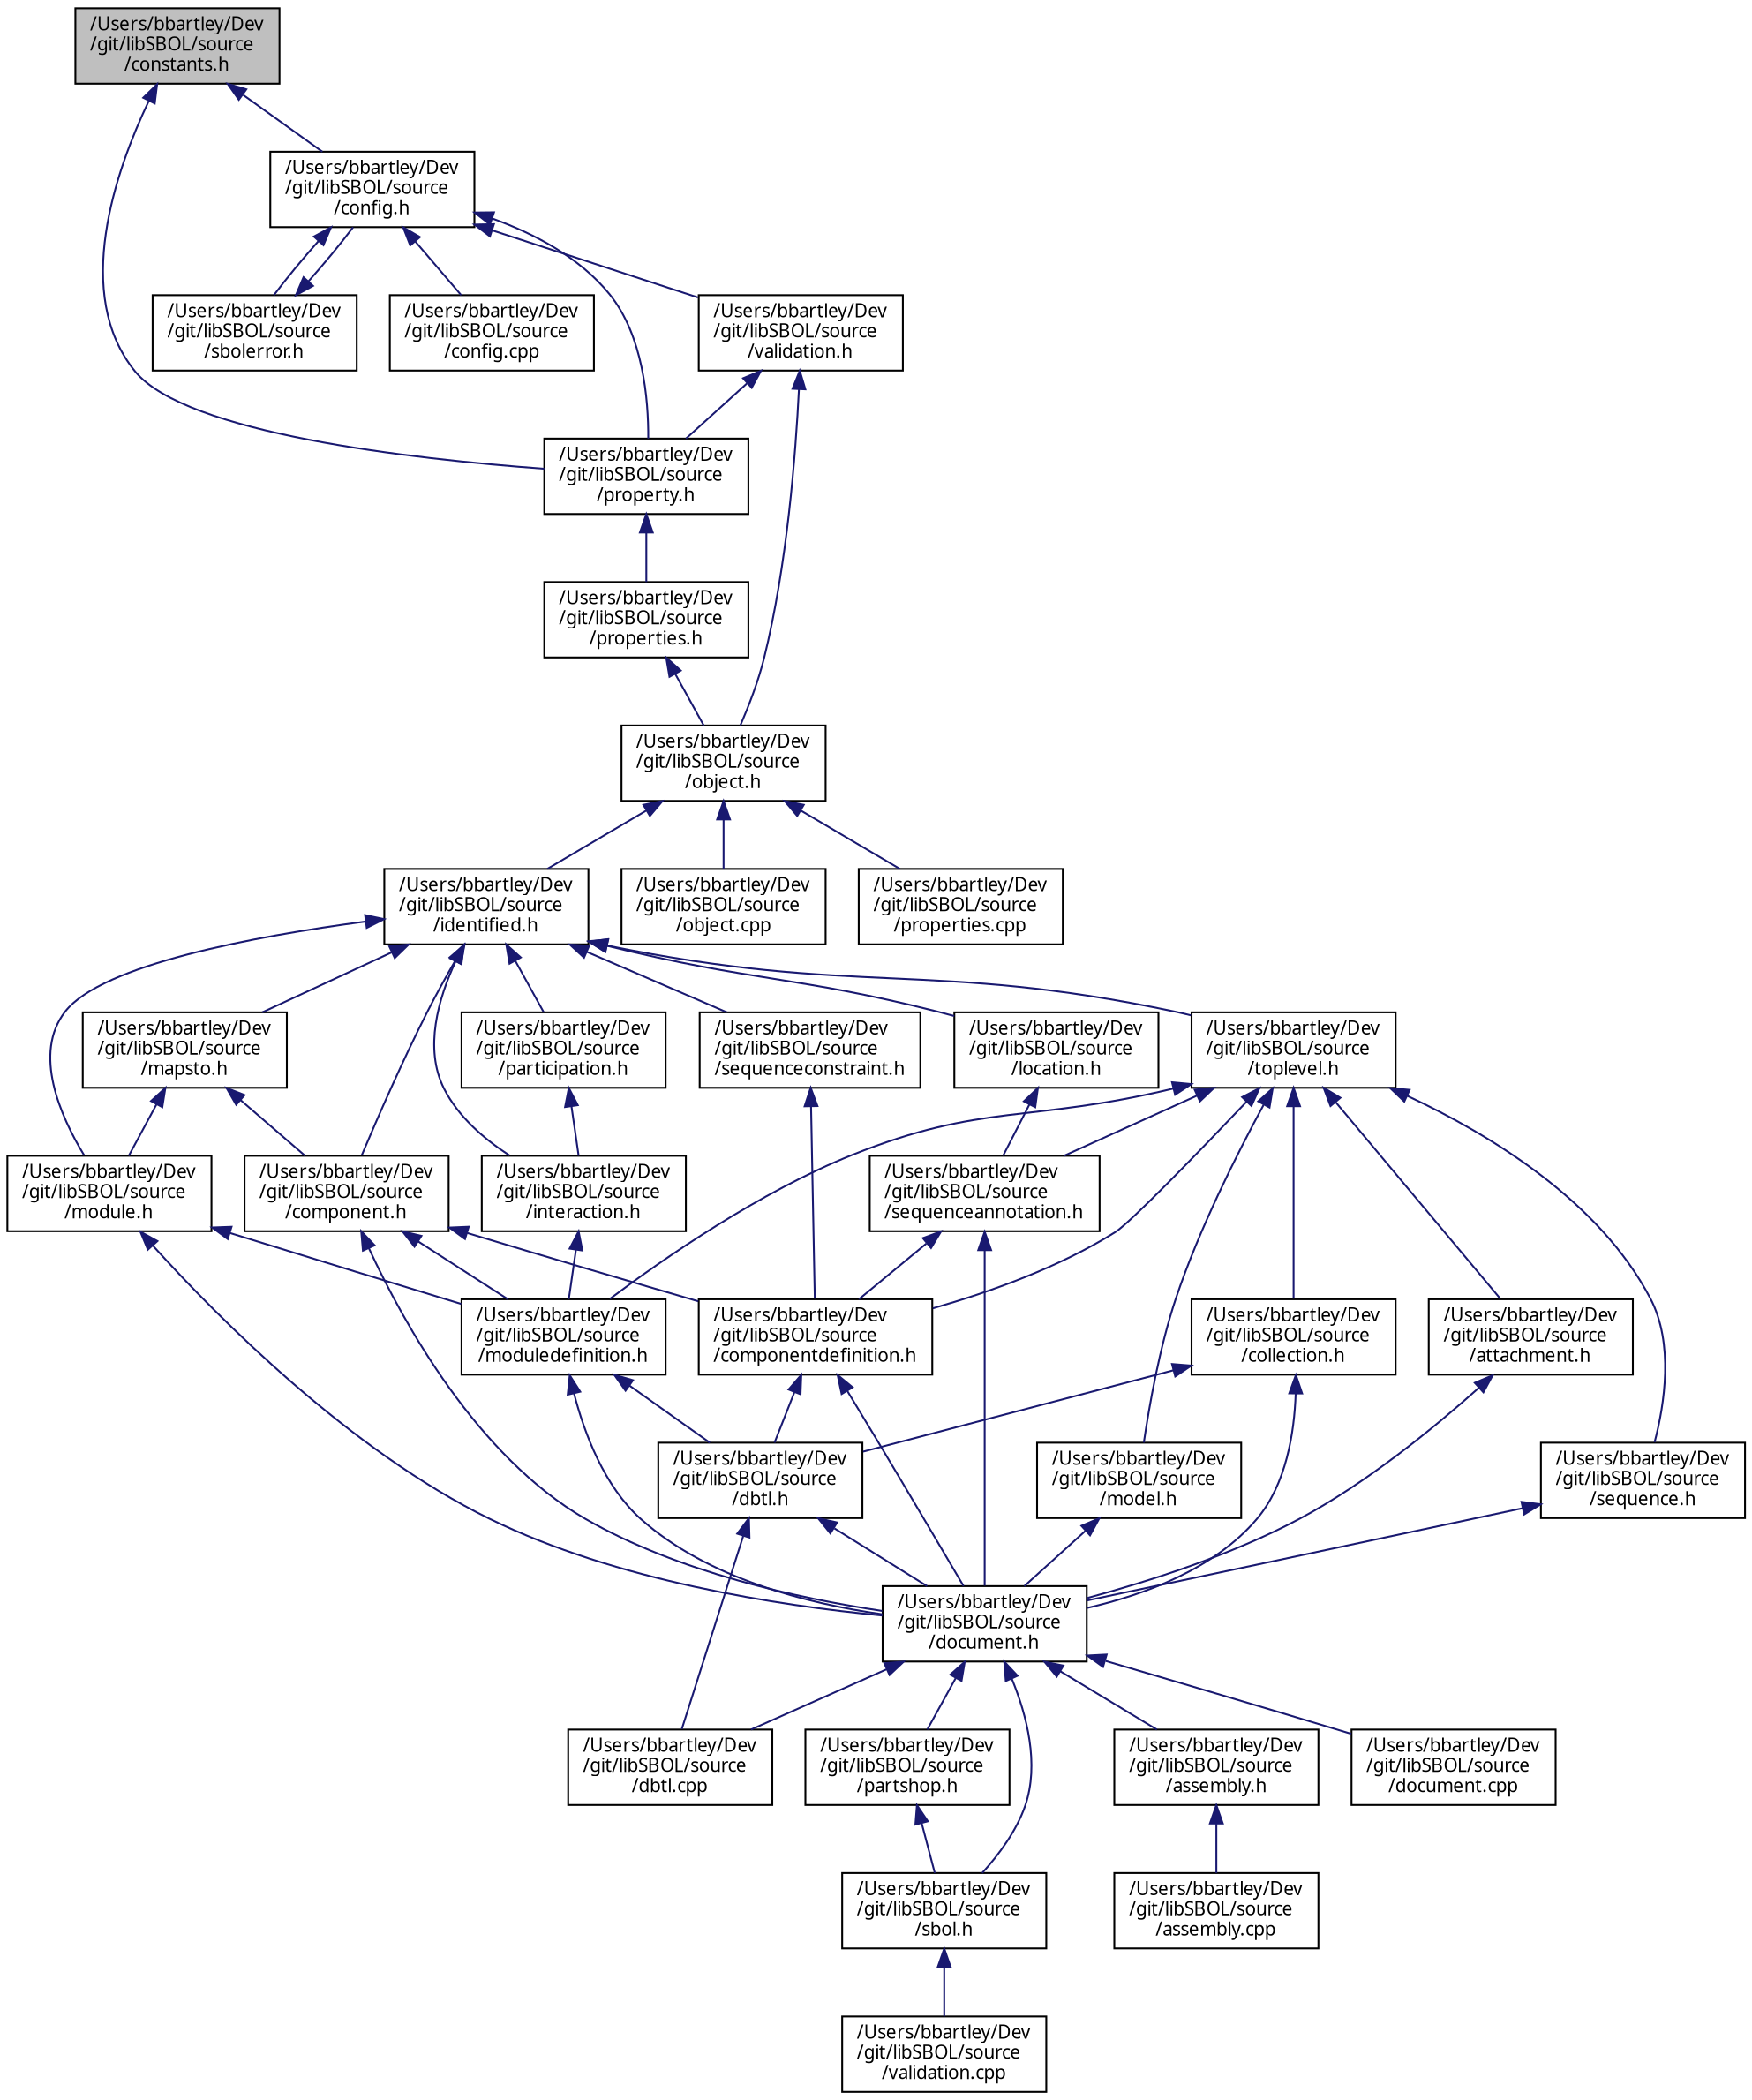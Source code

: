 digraph "/Users/bbartley/Dev/git/libSBOL/source/constants.h"
{
  edge [fontname="FreeSans.ttf",fontsize="10",labelfontname="FreeSans.ttf",labelfontsize="10"];
  node [fontname="FreeSans.ttf",fontsize="10",shape=record];
  Node1 [label="/Users/bbartley/Dev\l/git/libSBOL/source\l/constants.h",height=0.2,width=0.4,color="black", fillcolor="grey75", style="filled", fontcolor="black"];
  Node1 -> Node2 [dir="back",color="midnightblue",fontsize="10",style="solid",fontname="FreeSans.ttf"];
  Node2 [label="/Users/bbartley/Dev\l/git/libSBOL/source\l/config.h",height=0.2,width=0.4,color="black", fillcolor="white", style="filled",URL="$config_8h.html",tooltip="Global library options and configuration methods. "];
  Node2 -> Node3 [dir="back",color="midnightblue",fontsize="10",style="solid",fontname="FreeSans.ttf"];
  Node3 [label="/Users/bbartley/Dev\l/git/libSBOL/source\l/validation.h",height=0.2,width=0.4,color="black", fillcolor="white", style="filled",URL="$validation_8h.html",tooltip="Validation rules. "];
  Node3 -> Node4 [dir="back",color="midnightblue",fontsize="10",style="solid",fontname="FreeSans.ttf"];
  Node4 [label="/Users/bbartley/Dev\l/git/libSBOL/source\l/object.h",height=0.2,width=0.4,color="black", fillcolor="white", style="filled",URL="$object_8h.html",tooltip="SBOLObject class (a low-level, abstract class) "];
  Node4 -> Node5 [dir="back",color="midnightblue",fontsize="10",style="solid",fontname="FreeSans.ttf"];
  Node5 [label="/Users/bbartley/Dev\l/git/libSBOL/source\l/identified.h",height=0.2,width=0.4,color="black", fillcolor="white", style="filled",URL="$identified_8h.html",tooltip="Identified class. "];
  Node5 -> Node6 [dir="back",color="midnightblue",fontsize="10",style="solid",fontname="FreeSans.ttf"];
  Node6 [label="/Users/bbartley/Dev\l/git/libSBOL/source\l/toplevel.h",height=0.2,width=0.4,color="black", fillcolor="white", style="filled",URL="$toplevel_8h.html",tooltip="TopLevel class. "];
  Node6 -> Node7 [dir="back",color="midnightblue",fontsize="10",style="solid",fontname="FreeSans.ttf"];
  Node7 [label="/Users/bbartley/Dev\l/git/libSBOL/source\l/componentdefinition.h",height=0.2,width=0.4,color="black", fillcolor="white", style="filled",URL="$componentdefinition_8h.html",tooltip="ComponentDefinition class. "];
  Node7 -> Node8 [dir="back",color="midnightblue",fontsize="10",style="solid",fontname="FreeSans.ttf"];
  Node8 [label="/Users/bbartley/Dev\l/git/libSBOL/source\l/document.h",height=0.2,width=0.4,color="black", fillcolor="white", style="filled",URL="$document_8h.html",tooltip="Document class, serialization method, and some low-level accessor methods. "];
  Node8 -> Node9 [dir="back",color="midnightblue",fontsize="10",style="solid",fontname="FreeSans.ttf"];
  Node9 [label="/Users/bbartley/Dev\l/git/libSBOL/source\l/assembly.h",height=0.2,width=0.4,color="black", fillcolor="white", style="filled",URL="$assembly_8h.html",tooltip="Convenience methods for manipulating primary sequence structure. "];
  Node9 -> Node10 [dir="back",color="midnightblue",fontsize="10",style="solid",fontname="FreeSans.ttf"];
  Node10 [label="/Users/bbartley/Dev\l/git/libSBOL/source\l/assembly.cpp",height=0.2,width=0.4,color="black", fillcolor="white", style="filled",URL="$assembly_8cpp.html",tooltip="Convenience methods for manipulating primary sequence structure. "];
  Node8 -> Node11 [dir="back",color="midnightblue",fontsize="10",style="solid",fontname="FreeSans.ttf"];
  Node11 [label="/Users/bbartley/Dev\l/git/libSBOL/source\l/dbtl.cpp",height=0.2,width=0.4,color="black", fillcolor="white", style="filled",URL="$dbtl_8cpp.html",tooltip="Methods for Design-Build-Test classes. "];
  Node8 -> Node12 [dir="back",color="midnightblue",fontsize="10",style="solid",fontname="FreeSans.ttf"];
  Node12 [label="/Users/bbartley/Dev\l/git/libSBOL/source\l/document.cpp",height=0.2,width=0.4,color="black", fillcolor="white", style="filled",URL="$document_8cpp.html",tooltip="Document class, serialization method, and some low-level accessor methods. "];
  Node8 -> Node13 [dir="back",color="midnightblue",fontsize="10",style="solid",fontname="FreeSans.ttf"];
  Node13 [label="/Users/bbartley/Dev\l/git/libSBOL/source\l/partshop.h",height=0.2,width=0.4,color="black", fillcolor="white", style="filled",URL="$partshop_8h.html",tooltip="API front-end for online bioparts repositories. "];
  Node13 -> Node14 [dir="back",color="midnightblue",fontsize="10",style="solid",fontname="FreeSans.ttf"];
  Node14 [label="/Users/bbartley/Dev\l/git/libSBOL/source\l/sbol.h",height=0.2,width=0.4,color="black", fillcolor="white", style="filled",URL="$sbol_8h.html",tooltip="Import this header to access the libSBOL API. "];
  Node14 -> Node15 [dir="back",color="midnightblue",fontsize="10",style="solid",fontname="FreeSans.ttf"];
  Node15 [label="/Users/bbartley/Dev\l/git/libSBOL/source\l/validation.cpp",height=0.2,width=0.4,color="black", fillcolor="white", style="filled",URL="$validation_8cpp.html",tooltip="Validation rules. "];
  Node8 -> Node14 [dir="back",color="midnightblue",fontsize="10",style="solid",fontname="FreeSans.ttf"];
  Node7 -> Node16 [dir="back",color="midnightblue",fontsize="10",style="solid",fontname="FreeSans.ttf"];
  Node16 [label="/Users/bbartley/Dev\l/git/libSBOL/source\l/dbtl.h",height=0.2,width=0.4,color="black", fillcolor="white", style="filled",URL="$dbtl_8h.html",tooltip="Contains the interface for Design-Build-Test classes. "];
  Node16 -> Node8 [dir="back",color="midnightblue",fontsize="10",style="solid",fontname="FreeSans.ttf"];
  Node16 -> Node11 [dir="back",color="midnightblue",fontsize="10",style="solid",fontname="FreeSans.ttf"];
  Node6 -> Node17 [dir="back",color="midnightblue",fontsize="10",style="solid",fontname="FreeSans.ttf"];
  Node17 [label="/Users/bbartley/Dev\l/git/libSBOL/source\l/sequenceannotation.h",height=0.2,width=0.4,color="black", fillcolor="white", style="filled",URL="$sequenceannotation_8h.html",tooltip="SequenceAnnotation class. "];
  Node17 -> Node7 [dir="back",color="midnightblue",fontsize="10",style="solid",fontname="FreeSans.ttf"];
  Node17 -> Node8 [dir="back",color="midnightblue",fontsize="10",style="solid",fontname="FreeSans.ttf"];
  Node6 -> Node18 [dir="back",color="midnightblue",fontsize="10",style="solid",fontname="FreeSans.ttf"];
  Node18 [label="/Users/bbartley/Dev\l/git/libSBOL/source\l/sequence.h",height=0.2,width=0.4,color="black", fillcolor="white", style="filled",URL="$sequence_8h.html",tooltip="Sequence class. "];
  Node18 -> Node8 [dir="back",color="midnightblue",fontsize="10",style="solid",fontname="FreeSans.ttf"];
  Node6 -> Node19 [dir="back",color="midnightblue",fontsize="10",style="solid",fontname="FreeSans.ttf"];
  Node19 [label="/Users/bbartley/Dev\l/git/libSBOL/source\l/moduledefinition.h",height=0.2,width=0.4,color="black", fillcolor="white", style="filled",URL="$moduledefinition_8h.html",tooltip="ModuleDefinition class. "];
  Node19 -> Node8 [dir="back",color="midnightblue",fontsize="10",style="solid",fontname="FreeSans.ttf"];
  Node19 -> Node16 [dir="back",color="midnightblue",fontsize="10",style="solid",fontname="FreeSans.ttf"];
  Node6 -> Node20 [dir="back",color="midnightblue",fontsize="10",style="solid",fontname="FreeSans.ttf"];
  Node20 [label="/Users/bbartley/Dev\l/git/libSBOL/source\l/model.h",height=0.2,width=0.4,color="black", fillcolor="white", style="filled",URL="$model_8h.html",tooltip="Model class. "];
  Node20 -> Node8 [dir="back",color="midnightblue",fontsize="10",style="solid",fontname="FreeSans.ttf"];
  Node6 -> Node21 [dir="back",color="midnightblue",fontsize="10",style="solid",fontname="FreeSans.ttf"];
  Node21 [label="/Users/bbartley/Dev\l/git/libSBOL/source\l/collection.h",height=0.2,width=0.4,color="black", fillcolor="white", style="filled",URL="$collection_8h.html",tooltip="Collection class. "];
  Node21 -> Node8 [dir="back",color="midnightblue",fontsize="10",style="solid",fontname="FreeSans.ttf"];
  Node21 -> Node16 [dir="back",color="midnightblue",fontsize="10",style="solid",fontname="FreeSans.ttf"];
  Node6 -> Node22 [dir="back",color="midnightblue",fontsize="10",style="solid",fontname="FreeSans.ttf"];
  Node22 [label="/Users/bbartley/Dev\l/git/libSBOL/source\l/attachment.h",height=0.2,width=0.4,color="black", fillcolor="white", style="filled",URL="$attachment_8h.html",tooltip="Attachment class. "];
  Node22 -> Node8 [dir="back",color="midnightblue",fontsize="10",style="solid",fontname="FreeSans.ttf"];
  Node5 -> Node23 [dir="back",color="midnightblue",fontsize="10",style="solid",fontname="FreeSans.ttf"];
  Node23 [label="/Users/bbartley/Dev\l/git/libSBOL/source\l/component.h",height=0.2,width=0.4,color="black", fillcolor="white", style="filled",URL="$component_8h.html",tooltip="ComponentInstance, Component, and FunctionalComponent classes. "];
  Node23 -> Node7 [dir="back",color="midnightblue",fontsize="10",style="solid",fontname="FreeSans.ttf"];
  Node23 -> Node8 [dir="back",color="midnightblue",fontsize="10",style="solid",fontname="FreeSans.ttf"];
  Node23 -> Node19 [dir="back",color="midnightblue",fontsize="10",style="solid",fontname="FreeSans.ttf"];
  Node5 -> Node24 [dir="back",color="midnightblue",fontsize="10",style="solid",fontname="FreeSans.ttf"];
  Node24 [label="/Users/bbartley/Dev\l/git/libSBOL/source\l/mapsto.h",height=0.2,width=0.4,color="black", fillcolor="white", style="filled",URL="$mapsto_8h.html",tooltip="MapsTo class. "];
  Node24 -> Node23 [dir="back",color="midnightblue",fontsize="10",style="solid",fontname="FreeSans.ttf"];
  Node24 -> Node25 [dir="back",color="midnightblue",fontsize="10",style="solid",fontname="FreeSans.ttf"];
  Node25 [label="/Users/bbartley/Dev\l/git/libSBOL/source\l/module.h",height=0.2,width=0.4,color="black", fillcolor="white", style="filled",URL="$module_8h.html",tooltip="Module class. "];
  Node25 -> Node19 [dir="back",color="midnightblue",fontsize="10",style="solid",fontname="FreeSans.ttf"];
  Node25 -> Node8 [dir="back",color="midnightblue",fontsize="10",style="solid",fontname="FreeSans.ttf"];
  Node5 -> Node26 [dir="back",color="midnightblue",fontsize="10",style="solid",fontname="FreeSans.ttf"];
  Node26 [label="/Users/bbartley/Dev\l/git/libSBOL/source\l/location.h",height=0.2,width=0.4,color="black", fillcolor="white", style="filled",URL="$location_8h.html",tooltip="Location, Cut, Range, and GenericLocation classes. "];
  Node26 -> Node17 [dir="back",color="midnightblue",fontsize="10",style="solid",fontname="FreeSans.ttf"];
  Node5 -> Node27 [dir="back",color="midnightblue",fontsize="10",style="solid",fontname="FreeSans.ttf"];
  Node27 [label="/Users/bbartley/Dev\l/git/libSBOL/source\l/sequenceconstraint.h",height=0.2,width=0.4,color="black", fillcolor="white", style="filled",URL="$sequenceconstraint_8h.html",tooltip="SequenceConstraint class. "];
  Node27 -> Node7 [dir="back",color="midnightblue",fontsize="10",style="solid",fontname="FreeSans.ttf"];
  Node5 -> Node25 [dir="back",color="midnightblue",fontsize="10",style="solid",fontname="FreeSans.ttf"];
  Node5 -> Node28 [dir="back",color="midnightblue",fontsize="10",style="solid",fontname="FreeSans.ttf"];
  Node28 [label="/Users/bbartley/Dev\l/git/libSBOL/source\l/interaction.h",height=0.2,width=0.4,color="black", fillcolor="white", style="filled",URL="$interaction_8h.html",tooltip="Interaction class. "];
  Node28 -> Node19 [dir="back",color="midnightblue",fontsize="10",style="solid",fontname="FreeSans.ttf"];
  Node5 -> Node29 [dir="back",color="midnightblue",fontsize="10",style="solid",fontname="FreeSans.ttf"];
  Node29 [label="/Users/bbartley/Dev\l/git/libSBOL/source\l/participation.h",height=0.2,width=0.4,color="black", fillcolor="white", style="filled",URL="$participation_8h.html",tooltip="Participation class. "];
  Node29 -> Node28 [dir="back",color="midnightblue",fontsize="10",style="solid",fontname="FreeSans.ttf"];
  Node4 -> Node30 [dir="back",color="midnightblue",fontsize="10",style="solid",fontname="FreeSans.ttf"];
  Node30 [label="/Users/bbartley/Dev\l/git/libSBOL/source\l/object.cpp",height=0.2,width=0.4,color="black", fillcolor="white", style="filled",URL="$object_8cpp.html",tooltip="SBOLObject class (a low-level, abstract class) "];
  Node4 -> Node31 [dir="back",color="midnightblue",fontsize="10",style="solid",fontname="FreeSans.ttf"];
  Node31 [label="/Users/bbartley/Dev\l/git/libSBOL/source\l/properties.cpp",height=0.2,width=0.4,color="black", fillcolor="white", style="filled",URL="$properties_8cpp.html",tooltip="Property template classes (eg, TextProperty, URIProperty, IntProperty) "];
  Node3 -> Node32 [dir="back",color="midnightblue",fontsize="10",style="solid",fontname="FreeSans.ttf"];
  Node32 [label="/Users/bbartley/Dev\l/git/libSBOL/source\l/property.h",height=0.2,width=0.4,color="black", fillcolor="white", style="filled",URL="$property_8h.html",tooltip="Property template classes (eg, TextProperty, URIProperty, IntProperty) "];
  Node32 -> Node33 [dir="back",color="midnightblue",fontsize="10",style="solid",fontname="FreeSans.ttf"];
  Node33 [label="/Users/bbartley/Dev\l/git/libSBOL/source\l/properties.h",height=0.2,width=0.4,color="black", fillcolor="white", style="filled",URL="$properties_8h.html",tooltip="Property template classes (eg, TextProperty, URIProperty, IntProperty) "];
  Node33 -> Node4 [dir="back",color="midnightblue",fontsize="10",style="solid",fontname="FreeSans.ttf"];
  Node2 -> Node34 [dir="back",color="midnightblue",fontsize="10",style="solid",fontname="FreeSans.ttf"];
  Node34 [label="/Users/bbartley/Dev\l/git/libSBOL/source\l/sbolerror.h",height=0.2,width=0.4,color="black", fillcolor="white", style="filled",URL="$sbolerror_8h.html",tooltip="SBOLError class and error codes. "];
  Node34 -> Node2 [dir="back",color="midnightblue",fontsize="10",style="solid",fontname="FreeSans.ttf"];
  Node2 -> Node32 [dir="back",color="midnightblue",fontsize="10",style="solid",fontname="FreeSans.ttf"];
  Node2 -> Node35 [dir="back",color="midnightblue",fontsize="10",style="solid",fontname="FreeSans.ttf"];
  Node35 [label="/Users/bbartley/Dev\l/git/libSBOL/source\l/config.cpp",height=0.2,width=0.4,color="black", fillcolor="white", style="filled",URL="$config_8cpp.html",tooltip="Global library options and configuration methods. "];
  Node1 -> Node32 [dir="back",color="midnightblue",fontsize="10",style="solid",fontname="FreeSans.ttf"];
}

